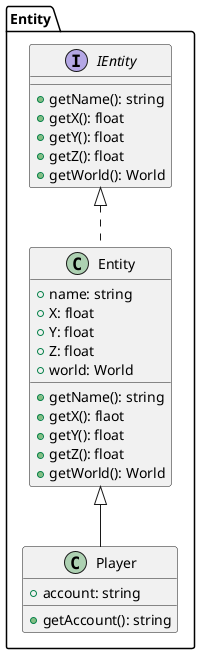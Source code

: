 @startuml Player

namespace Entity {
    interface IEntity {
        +getName(): string
        +getX(): float
        +getY(): float
        +getZ(): float
        +getWorld(): World
    }

    class Entity implements IEntity {
        +name: string
        +X: float
        +Y: float
        +Z: float
        +world: World
        +getName(): string
        +getX(): flaot
        +getY(): float
        +getZ(): float
        +getWorld(): World
    }

    class Player extends Entity {
        +account: string
        +getAccount(): string
    }
}

@enduml
